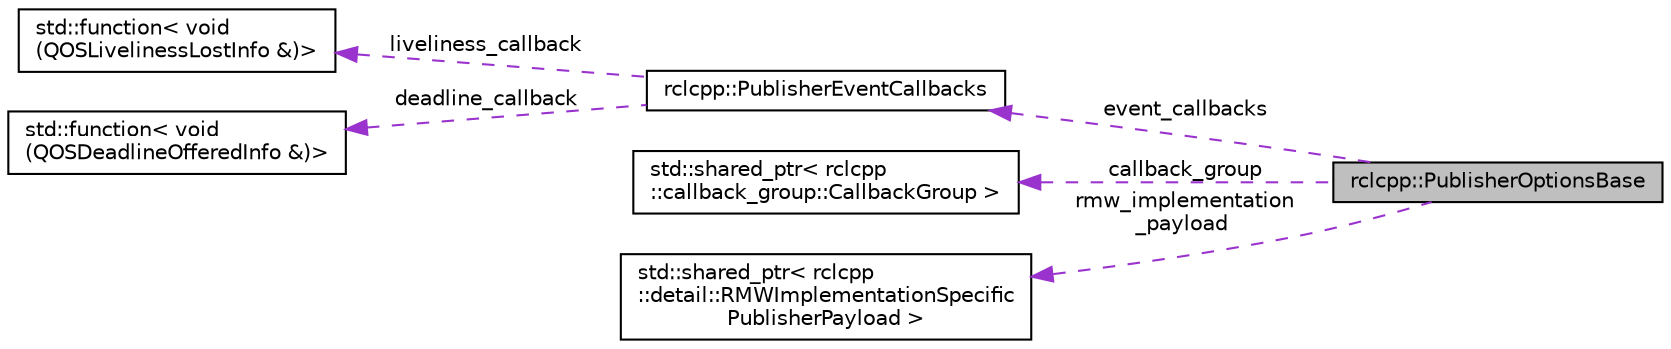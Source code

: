 digraph "rclcpp::PublisherOptionsBase"
{
  edge [fontname="Helvetica",fontsize="10",labelfontname="Helvetica",labelfontsize="10"];
  node [fontname="Helvetica",fontsize="10",shape=record];
  rankdir="LR";
  Node4 [label="rclcpp::PublisherOptionsBase",height=0.2,width=0.4,color="black", fillcolor="grey75", style="filled", fontcolor="black"];
  Node5 -> Node4 [dir="back",color="darkorchid3",fontsize="10",style="dashed",label=" event_callbacks" ,fontname="Helvetica"];
  Node5 [label="rclcpp::PublisherEventCallbacks",height=0.2,width=0.4,color="black", fillcolor="white", style="filled",URL="$structrclcpp_1_1PublisherEventCallbacks.html",tooltip="Contains callbacks for various types of events a Publisher can receive from the middleware. "];
  Node6 -> Node5 [dir="back",color="darkorchid3",fontsize="10",style="dashed",label=" liveliness_callback" ,fontname="Helvetica"];
  Node6 [label="std::function\< void\l(QOSLivelinessLostInfo &)\>",height=0.2,width=0.4,color="black", fillcolor="white", style="filled",URL="/tmp/tmp.Txb212H7Lz/doxygen_tag_files/cppreference-doxygen-web.tag.xml$cpp/utility/functional/function.html"];
  Node7 -> Node5 [dir="back",color="darkorchid3",fontsize="10",style="dashed",label=" deadline_callback" ,fontname="Helvetica"];
  Node7 [label="std::function\< void\l(QOSDeadlineOfferedInfo &)\>",height=0.2,width=0.4,color="black", fillcolor="white", style="filled",URL="/tmp/tmp.Txb212H7Lz/doxygen_tag_files/cppreference-doxygen-web.tag.xml$cpp/utility/functional/function.html"];
  Node8 -> Node4 [dir="back",color="darkorchid3",fontsize="10",style="dashed",label=" callback_group" ,fontname="Helvetica"];
  Node8 [label="std::shared_ptr\< rclcpp\l::callback_group::CallbackGroup \>",height=0.2,width=0.4,color="black", fillcolor="white", style="filled",URL="/tmp/tmp.Txb212H7Lz/doxygen_tag_files/cppreference-doxygen-web.tag.xml$cpp/memory/shared_ptr.html"];
  Node9 -> Node4 [dir="back",color="darkorchid3",fontsize="10",style="dashed",label=" rmw_implementation\l_payload" ,fontname="Helvetica"];
  Node9 [label="std::shared_ptr\< rclcpp\l::detail::RMWImplementationSpecific\lPublisherPayload \>",height=0.2,width=0.4,color="black", fillcolor="white", style="filled",URL="/tmp/tmp.Txb212H7Lz/doxygen_tag_files/cppreference-doxygen-web.tag.xml$cpp/memory/shared_ptr.html"];
}
